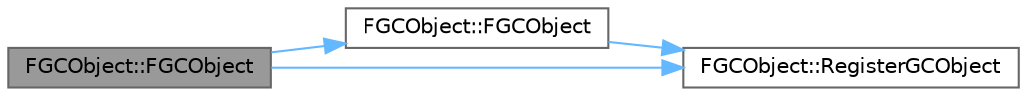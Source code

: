 digraph "FGCObject::FGCObject"
{
 // INTERACTIVE_SVG=YES
 // LATEX_PDF_SIZE
  bgcolor="transparent";
  edge [fontname=Helvetica,fontsize=10,labelfontname=Helvetica,labelfontsize=10];
  node [fontname=Helvetica,fontsize=10,shape=box,height=0.2,width=0.4];
  rankdir="LR";
  Node1 [id="Node000001",label="FGCObject::FGCObject",height=0.2,width=0.4,color="gray40", fillcolor="grey60", style="filled", fontcolor="black",tooltip=" "];
  Node1 -> Node2 [id="edge1_Node000001_Node000002",color="steelblue1",style="solid",tooltip=" "];
  Node2 [id="Node000002",label="FGCObject::FGCObject",height=0.2,width=0.4,color="grey40", fillcolor="white", style="filled",URL="$d1/d9e/classFGCObject.html#abe3b47b396986106b8740b4e7bfc5a85",tooltip="Tells the global object that forwards AddReferencedObjects calls on to objects that a new object is r..."];
  Node2 -> Node3 [id="edge2_Node000002_Node000003",color="steelblue1",style="solid",tooltip=" "];
  Node3 [id="Node000003",label="FGCObject::RegisterGCObject",height=0.2,width=0.4,color="grey40", fillcolor="white", style="filled",URL="$d1/d9e/classFGCObject.html#a6ad5c0e67a614dcac625d27631114832",tooltip="Register with GC, only needed if constructed with EFlags::RegisterLater or after unregistering."];
  Node1 -> Node3 [id="edge3_Node000001_Node000003",color="steelblue1",style="solid",tooltip=" "];
}

